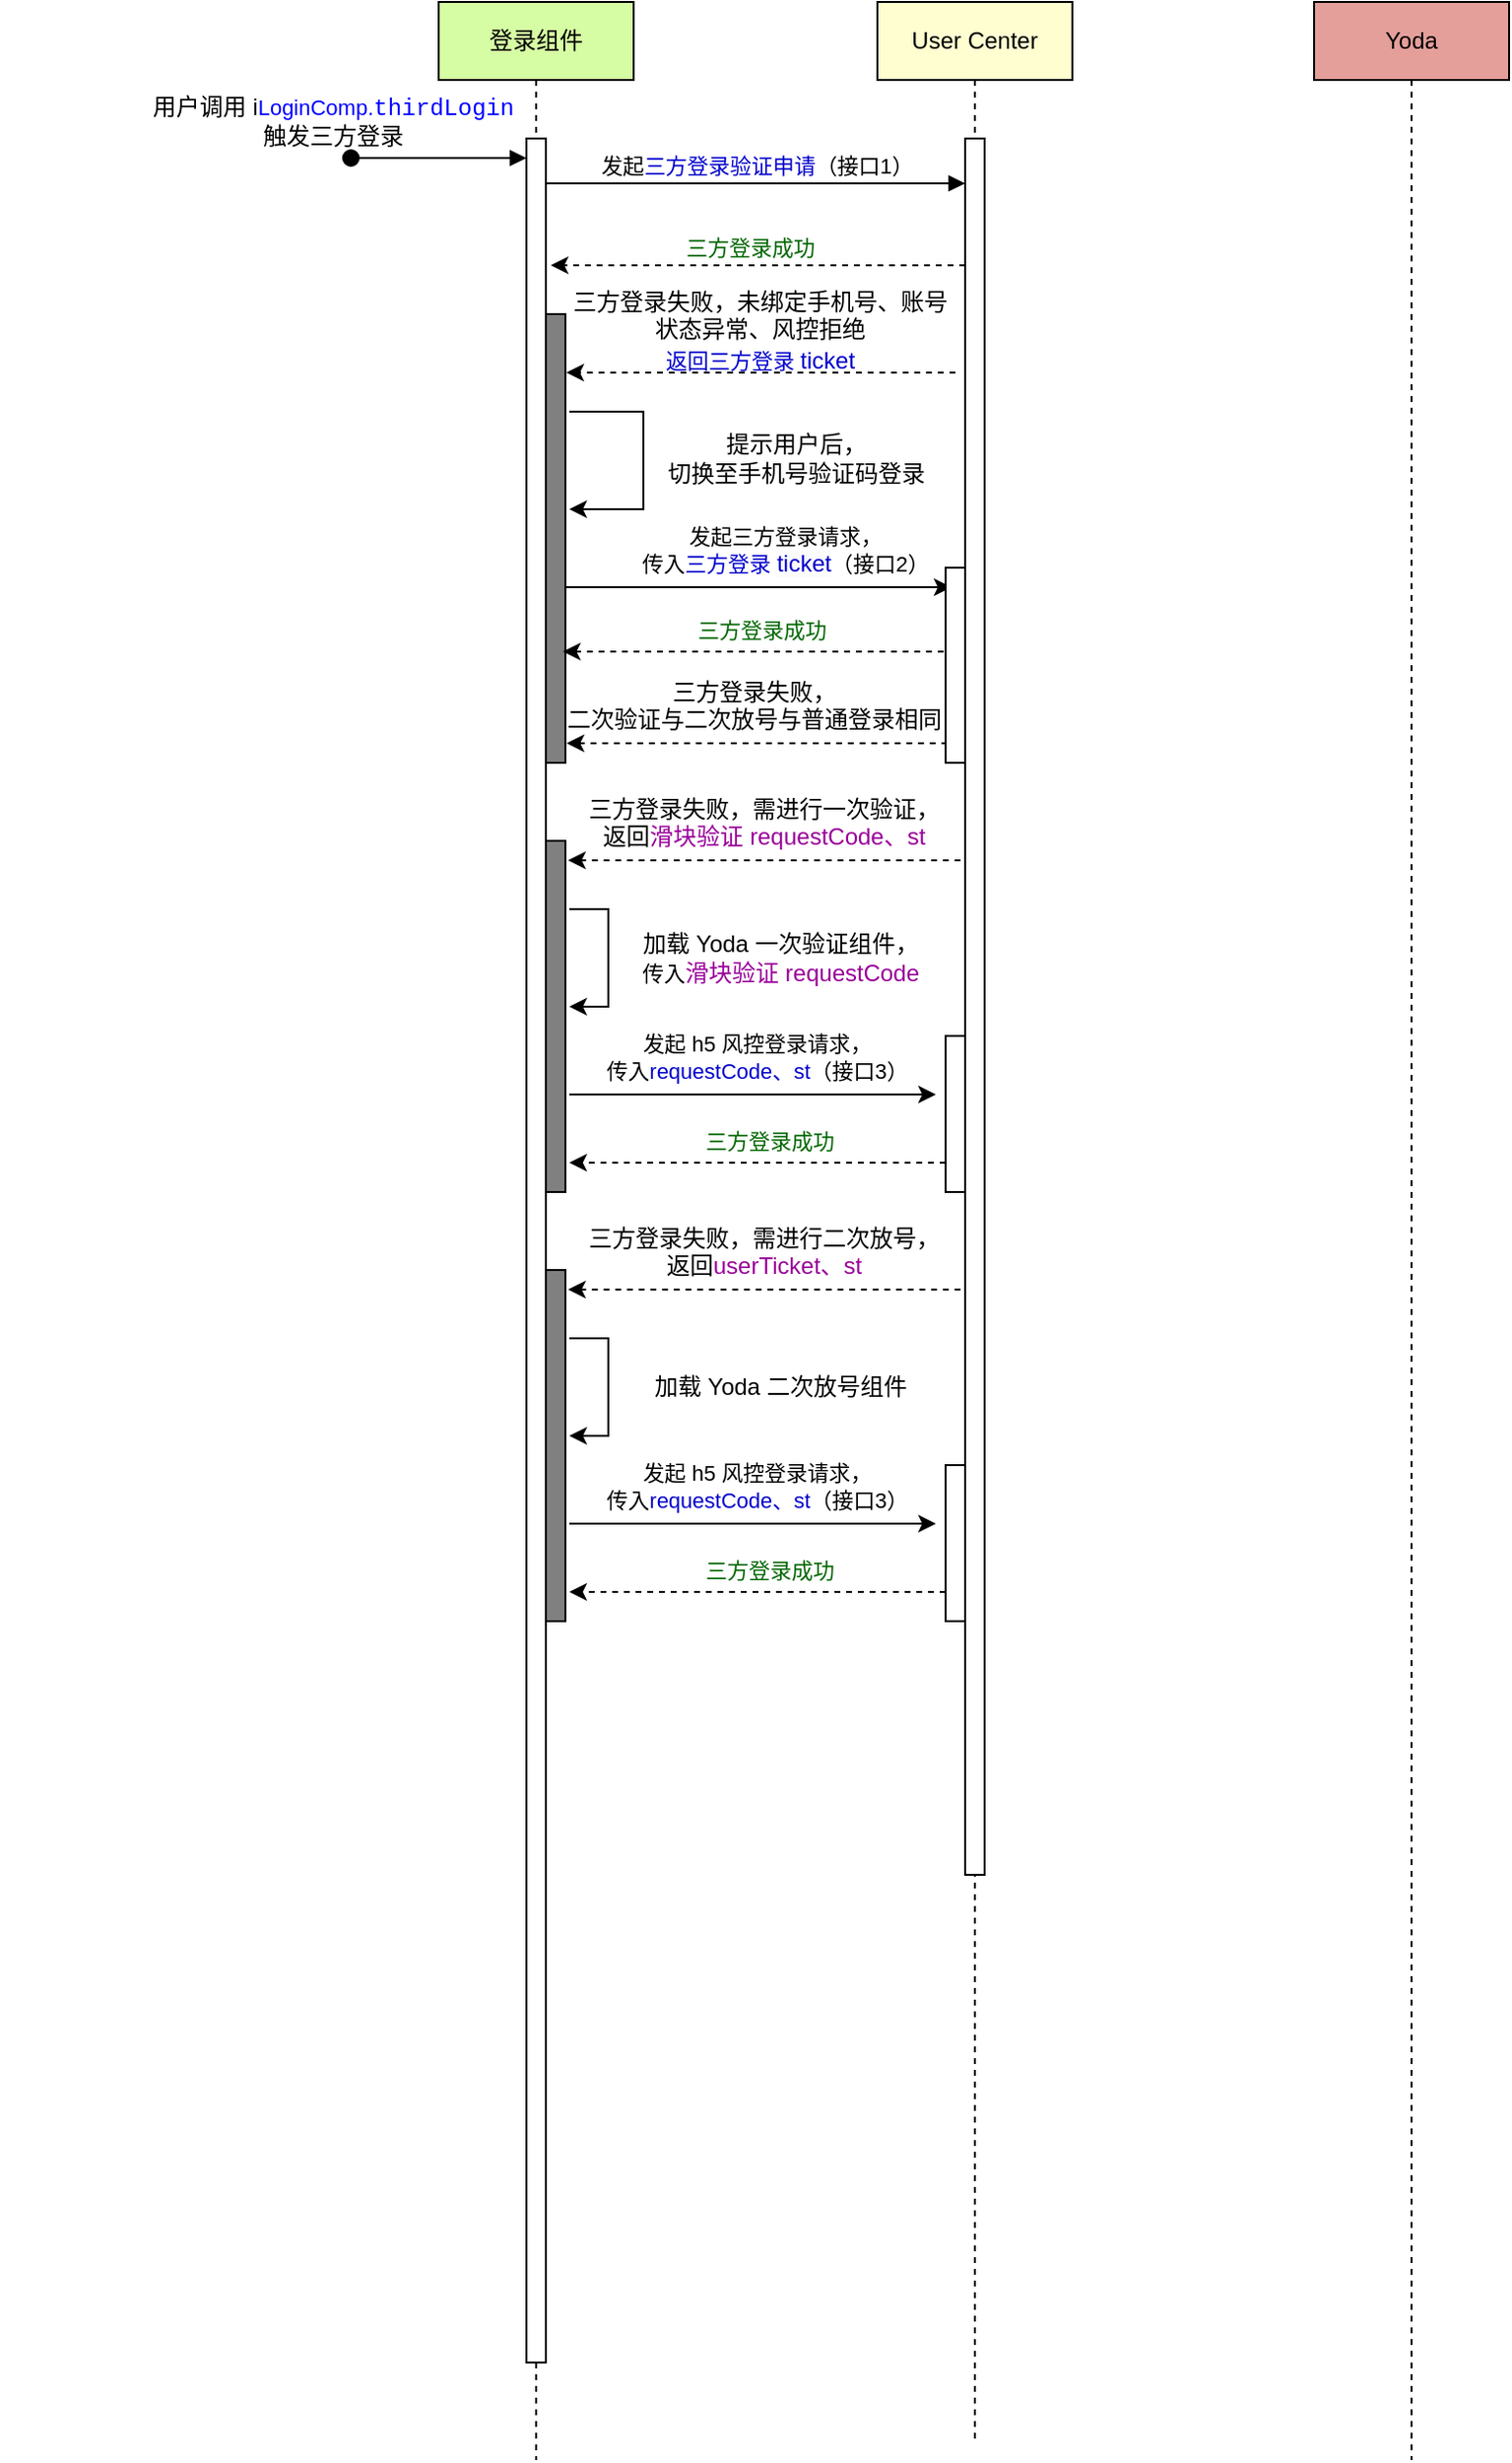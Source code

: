 <mxfile version="21.0.8" type="github">
  <diagram name="Page-1" id="2YBvvXClWsGukQMizWep">
    <mxGraphModel dx="2156" dy="720" grid="1" gridSize="10" guides="1" tooltips="1" connect="1" arrows="1" fold="1" page="1" pageScale="1" pageWidth="850" pageHeight="1100" math="0" shadow="0">
      <root>
        <mxCell id="0" />
        <mxCell id="1" parent="0" />
        <mxCell id="5poNSGUSoTGOrr6AFEc5-1" value="登录组件" style="shape=umlLifeline;perimeter=lifelinePerimeter;whiteSpace=wrap;html=1;container=0;dropTarget=0;collapsible=0;recursiveResize=0;outlineConnect=0;portConstraint=eastwest;newEdgeStyle={&quot;edgeStyle&quot;:&quot;elbowEdgeStyle&quot;,&quot;elbow&quot;:&quot;vertical&quot;,&quot;curved&quot;:0,&quot;rounded&quot;:0};fillColor=#D6FDA4;" vertex="1" parent="1">
          <mxGeometry x="145" y="70" width="100" height="1260" as="geometry" />
        </mxCell>
        <mxCell id="5poNSGUSoTGOrr6AFEc5-2" value="" style="html=1;points=[];perimeter=orthogonalPerimeter;outlineConnect=0;targetShapes=umlLifeline;portConstraint=eastwest;newEdgeStyle={&quot;edgeStyle&quot;:&quot;elbowEdgeStyle&quot;,&quot;elbow&quot;:&quot;vertical&quot;,&quot;curved&quot;:0,&quot;rounded&quot;:0};" vertex="1" parent="5poNSGUSoTGOrr6AFEc5-1">
          <mxGeometry x="45" y="70" width="10" height="1140" as="geometry" />
        </mxCell>
        <mxCell id="5poNSGUSoTGOrr6AFEc5-3" value="" style="html=1;verticalAlign=bottom;startArrow=oval;endArrow=block;startSize=8;edgeStyle=elbowEdgeStyle;elbow=vertical;curved=0;rounded=0;" edge="1" parent="5poNSGUSoTGOrr6AFEc5-1">
          <mxGeometry relative="1" as="geometry">
            <mxPoint x="-45" y="80" as="sourcePoint" />
            <mxPoint x="45" y="80" as="targetPoint" />
          </mxGeometry>
        </mxCell>
        <mxCell id="5poNSGUSoTGOrr6AFEc5-5" value="" style="html=1;points=[];perimeter=orthogonalPerimeter;outlineConnect=0;targetShapes=umlLifeline;portConstraint=eastwest;newEdgeStyle={&quot;edgeStyle&quot;:&quot;elbowEdgeStyle&quot;,&quot;elbow&quot;:&quot;vertical&quot;,&quot;curved&quot;:0,&quot;rounded&quot;:0};fillColor=#808080;" vertex="1" parent="5poNSGUSoTGOrr6AFEc5-1">
          <mxGeometry x="55" y="160" width="10" height="230" as="geometry" />
        </mxCell>
        <mxCell id="5poNSGUSoTGOrr6AFEc5-94" value="" style="html=1;points=[];perimeter=orthogonalPerimeter;outlineConnect=0;targetShapes=umlLifeline;portConstraint=eastwest;newEdgeStyle={&quot;edgeStyle&quot;:&quot;elbowEdgeStyle&quot;,&quot;elbow&quot;:&quot;vertical&quot;,&quot;curved&quot;:0,&quot;rounded&quot;:0};fillColor=#808080;" vertex="1" parent="5poNSGUSoTGOrr6AFEc5-1">
          <mxGeometry x="55" y="430" width="10" height="180" as="geometry" />
        </mxCell>
        <mxCell id="5poNSGUSoTGOrr6AFEc5-7" value="User Center" style="shape=umlLifeline;perimeter=lifelinePerimeter;whiteSpace=wrap;html=1;container=0;dropTarget=0;collapsible=0;recursiveResize=0;outlineConnect=0;portConstraint=eastwest;newEdgeStyle={&quot;edgeStyle&quot;:&quot;elbowEdgeStyle&quot;,&quot;elbow&quot;:&quot;vertical&quot;,&quot;curved&quot;:0,&quot;rounded&quot;:0};fillColor=#FFFED1;" vertex="1" parent="1">
          <mxGeometry x="370" y="70" width="100" height="1250" as="geometry" />
        </mxCell>
        <mxCell id="5poNSGUSoTGOrr6AFEc5-8" value="" style="html=1;points=[];perimeter=orthogonalPerimeter;outlineConnect=0;targetShapes=umlLifeline;portConstraint=eastwest;newEdgeStyle={&quot;edgeStyle&quot;:&quot;elbowEdgeStyle&quot;,&quot;elbow&quot;:&quot;vertical&quot;,&quot;curved&quot;:0,&quot;rounded&quot;:0};" vertex="1" parent="5poNSGUSoTGOrr6AFEc5-7">
          <mxGeometry x="45" y="70" width="10" height="890" as="geometry" />
        </mxCell>
        <mxCell id="5poNSGUSoTGOrr6AFEc5-101" value="" style="html=1;points=[];perimeter=orthogonalPerimeter;outlineConnect=0;targetShapes=umlLifeline;portConstraint=eastwest;newEdgeStyle={&quot;edgeStyle&quot;:&quot;elbowEdgeStyle&quot;,&quot;elbow&quot;:&quot;vertical&quot;,&quot;curved&quot;:0,&quot;rounded&quot;:0};fillColor=#FFFFFF;" vertex="1" parent="5poNSGUSoTGOrr6AFEc5-7">
          <mxGeometry x="35" y="530" width="10" height="80" as="geometry" />
        </mxCell>
        <mxCell id="5poNSGUSoTGOrr6AFEc5-10" value="发起&lt;font color=&quot;#0000cc&quot;&gt;三方登录验证申请&lt;/font&gt;（接口1）" style="html=1;verticalAlign=bottom;endArrow=block;edgeStyle=elbowEdgeStyle;elbow=horizontal;curved=0;rounded=0;" edge="1" parent="1">
          <mxGeometry x="0.005" relative="1" as="geometry">
            <mxPoint x="200" y="163" as="sourcePoint" />
            <Array as="points">
              <mxPoint x="285" y="163" />
            </Array>
            <mxPoint as="offset" />
            <mxPoint x="415" y="163" as="targetPoint" />
          </mxGeometry>
        </mxCell>
        <mxCell id="5poNSGUSoTGOrr6AFEc5-11" value="Yoda" style="shape=umlLifeline;perimeter=lifelinePerimeter;whiteSpace=wrap;html=1;container=0;dropTarget=0;collapsible=0;recursiveResize=0;outlineConnect=0;portConstraint=eastwest;newEdgeStyle={&quot;edgeStyle&quot;:&quot;elbowEdgeStyle&quot;,&quot;elbow&quot;:&quot;vertical&quot;,&quot;curved&quot;:0,&quot;rounded&quot;:0};fillColor=#E49F9A;" vertex="1" parent="1">
          <mxGeometry x="594" y="70" width="100" height="1260" as="geometry" />
        </mxCell>
        <mxCell id="5poNSGUSoTGOrr6AFEc5-32" value="" style="endArrow=classic;html=1;rounded=0;" edge="1" parent="1">
          <mxGeometry width="50" height="50" relative="1" as="geometry">
            <mxPoint x="212" y="280" as="sourcePoint" />
            <mxPoint x="212" y="330" as="targetPoint" />
            <Array as="points">
              <mxPoint x="232" y="280" />
              <mxPoint x="250" y="280" />
              <mxPoint x="250" y="330" />
            </Array>
          </mxGeometry>
        </mxCell>
        <mxCell id="5poNSGUSoTGOrr6AFEc5-33" value="提示用户后，&lt;br&gt;切换至手机号验证码登录" style="text;html=1;align=center;verticalAlign=middle;resizable=0;points=[];autosize=1;strokeColor=none;fillColor=none;" vertex="1" parent="1">
          <mxGeometry x="248" y="284" width="160" height="40" as="geometry" />
        </mxCell>
        <mxCell id="5poNSGUSoTGOrr6AFEc5-64" value="用户调用&amp;nbsp;i&lt;font style=&quot;border-color: var(--border-color); font-size: 11px;&quot; color=&quot;#0000ff&quot;&gt;LoginComp.&lt;/font&gt;&lt;span style=&quot;border-color: var(--border-color); font-family: Menlo, Monaco, &amp;quot;Courier New&amp;quot;, monospace;&quot;&gt;&lt;font style=&quot;border-color: var(--border-color);&quot; color=&quot;#0000ff&quot;&gt;thirdLogin&lt;br&gt;&lt;/font&gt;触发三方登录&lt;/span&gt;" style="text;whiteSpace=wrap;html=1;align=center;" vertex="1" parent="1">
          <mxGeometry x="-79.5" y="110" width="340" height="20" as="geometry" />
        </mxCell>
        <mxCell id="5poNSGUSoTGOrr6AFEc5-73" style="edgeStyle=elbowEdgeStyle;rounded=0;orthogonalLoop=1;jettySize=auto;html=1;elbow=vertical;curved=0;dashed=1;" edge="1" parent="1">
          <mxGeometry relative="1" as="geometry">
            <mxPoint x="415" y="205" as="sourcePoint" />
            <mxPoint x="202.5" y="205" as="targetPoint" />
          </mxGeometry>
        </mxCell>
        <mxCell id="5poNSGUSoTGOrr6AFEc5-74" value="&lt;span style=&quot;font-size: 11px; background-color: rgb(255, 255, 255);&quot;&gt;&lt;font color=&quot;#006600&quot;&gt;三方登录成功&lt;/font&gt;&lt;/span&gt;" style="text;whiteSpace=wrap;html=1;align=center;" vertex="1" parent="1">
          <mxGeometry x="207" y="182" width="196" height="20" as="geometry" />
        </mxCell>
        <mxCell id="5poNSGUSoTGOrr6AFEc5-77" value="三方登录失败，未绑定手机号、账号状态异常、&lt;span style=&quot;font-family: Menlo, Monaco, &amp;quot;Courier New&amp;quot;, monospace;&quot;&gt;风控拒绝&lt;/span&gt;&lt;span style=&quot;font-family: Menlo, Monaco, &amp;quot;Courier New&amp;quot;, monospace;&quot;&gt;&lt;br&gt;&lt;/span&gt;&lt;span style=&quot;font-size: 11px; background-color: rgb(255, 255, 255);&quot;&gt;&lt;font color=&quot;#0000cc&quot;&gt;返回三方登录&amp;nbsp;&lt;/font&gt;&lt;/span&gt;&lt;font color=&quot;#0000cc&quot;&gt;ticket&lt;/font&gt;" style="text;whiteSpace=wrap;html=1;align=center;" vertex="1" parent="1">
          <mxGeometry x="212" y="210" width="196" height="20" as="geometry" />
        </mxCell>
        <mxCell id="5poNSGUSoTGOrr6AFEc5-79" style="edgeStyle=elbowEdgeStyle;rounded=0;orthogonalLoop=1;jettySize=auto;html=1;elbow=vertical;curved=0;dashed=1;" edge="1" parent="1">
          <mxGeometry relative="1" as="geometry">
            <mxPoint x="410" y="260" as="sourcePoint" />
            <mxPoint x="210.5" y="260" as="targetPoint" />
          </mxGeometry>
        </mxCell>
        <mxCell id="5poNSGUSoTGOrr6AFEc5-85" value="" style="endArrow=classic;html=1;rounded=0;" edge="1" parent="1">
          <mxGeometry width="50" height="50" relative="1" as="geometry">
            <mxPoint x="210" y="370" as="sourcePoint" />
            <mxPoint x="408" y="370" as="targetPoint" />
          </mxGeometry>
        </mxCell>
        <mxCell id="5poNSGUSoTGOrr6AFEc5-86" value="&lt;span style=&quot;font-family: Helvetica; font-size: 11px; font-style: normal; font-variant-ligatures: normal; font-variant-caps: normal; font-weight: 400; letter-spacing: normal; orphans: 2; text-indent: 0px; text-transform: none; widows: 2; word-spacing: 0px; -webkit-text-stroke-width: 0px; background-color: rgb(255, 255, 255); text-decoration-thickness: initial; text-decoration-style: initial; text-decoration-color: initial; float: none; display: inline !important;&quot;&gt;发起三方登录请求，&lt;br&gt;传入&lt;font style=&quot;border-color: var(--border-color);&quot; color=&quot;#0000cc&quot;&gt;&lt;font style=&quot;border-color: var(--border-color);&quot; color=&quot;#0000cc&quot;&gt;三方登录&amp;nbsp;&lt;/font&gt;&lt;font style=&quot;border-color: var(--border-color); font-size: 12px; background-color: rgb(251, 251, 251);&quot; color=&quot;#0000cc&quot;&gt;ticket&lt;/font&gt;&lt;/font&gt;（接口2）&lt;/span&gt;" style="text;whiteSpace=wrap;html=1;align=center;" vertex="1" parent="1">
          <mxGeometry x="238" y="330" width="170" height="20" as="geometry" />
        </mxCell>
        <mxCell id="5poNSGUSoTGOrr6AFEc5-87" style="edgeStyle=elbowEdgeStyle;rounded=0;orthogonalLoop=1;jettySize=auto;html=1;elbow=vertical;curved=0;dashed=1;" edge="1" parent="1">
          <mxGeometry relative="1" as="geometry">
            <mxPoint x="410" y="403" as="sourcePoint" />
            <mxPoint x="208.75" y="403" as="targetPoint" />
          </mxGeometry>
        </mxCell>
        <mxCell id="5poNSGUSoTGOrr6AFEc5-88" value="&lt;span style=&quot;font-size: 11px; background-color: rgb(255, 255, 255);&quot;&gt;&lt;font color=&quot;#006600&quot;&gt;三方登录成功&lt;/font&gt;&lt;/span&gt;" style="text;whiteSpace=wrap;html=1;align=center;" vertex="1" parent="1">
          <mxGeometry x="213.25" y="378" width="196" height="20" as="geometry" />
        </mxCell>
        <mxCell id="5poNSGUSoTGOrr6AFEc5-90" style="edgeStyle=elbowEdgeStyle;rounded=0;orthogonalLoop=1;jettySize=auto;html=1;elbow=vertical;curved=0;dashed=1;" edge="1" parent="1">
          <mxGeometry relative="1" as="geometry">
            <mxPoint x="411.87" y="450" as="sourcePoint" />
            <mxPoint x="210.62" y="450" as="targetPoint" />
          </mxGeometry>
        </mxCell>
        <mxCell id="5poNSGUSoTGOrr6AFEc5-91" value="三方登录失败，&lt;br&gt;二次验证与二次放号与普通登录相同" style="text;whiteSpace=wrap;html=1;align=center;" vertex="1" parent="1">
          <mxGeometry x="209" y="410" width="196" height="20" as="geometry" />
        </mxCell>
        <mxCell id="5poNSGUSoTGOrr6AFEc5-93" value="" style="html=1;points=[];perimeter=orthogonalPerimeter;outlineConnect=0;targetShapes=umlLifeline;portConstraint=eastwest;newEdgeStyle={&quot;edgeStyle&quot;:&quot;elbowEdgeStyle&quot;,&quot;elbow&quot;:&quot;vertical&quot;,&quot;curved&quot;:0,&quot;rounded&quot;:0};fillColor=#FFFFFF;" vertex="1" parent="1">
          <mxGeometry x="405" y="360" width="10" height="100" as="geometry" />
        </mxCell>
        <mxCell id="5poNSGUSoTGOrr6AFEc5-95" style="edgeStyle=elbowEdgeStyle;rounded=0;orthogonalLoop=1;jettySize=auto;html=1;elbow=vertical;curved=0;dashed=1;" edge="1" parent="1">
          <mxGeometry relative="1" as="geometry">
            <mxPoint x="412.62" y="510" as="sourcePoint" />
            <mxPoint x="211.37" y="510" as="targetPoint" />
          </mxGeometry>
        </mxCell>
        <mxCell id="5poNSGUSoTGOrr6AFEc5-96" value="三方登录失败，需进行一次验证，&lt;br&gt;返回&lt;font style=&quot;border-color: var(--border-color);&quot; color=&quot;#990099&quot;&gt;滑块验证&amp;nbsp;requestCode、st&lt;/font&gt;" style="text;whiteSpace=wrap;html=1;align=center;" vertex="1" parent="1">
          <mxGeometry x="214" y="470" width="196" height="20" as="geometry" />
        </mxCell>
        <mxCell id="5poNSGUSoTGOrr6AFEc5-97" value="" style="endArrow=classic;html=1;rounded=0;" edge="1" parent="1">
          <mxGeometry width="50" height="50" relative="1" as="geometry">
            <mxPoint x="212" y="535" as="sourcePoint" />
            <mxPoint x="212" y="585" as="targetPoint" />
            <Array as="points">
              <mxPoint x="232" y="535" />
              <mxPoint x="232" y="585" />
            </Array>
          </mxGeometry>
        </mxCell>
        <mxCell id="5poNSGUSoTGOrr6AFEc5-98" value="加载 Yoda 一次验证组件，&lt;br style=&quot;border-color: var(--border-color); font-size: 11px;&quot;&gt;&lt;span style=&quot;font-size: 11px; background-color: rgb(255, 255, 255);&quot;&gt;传入&lt;/span&gt;&lt;font style=&quot;border-color: var(--border-color);&quot; color=&quot;#990099&quot;&gt;滑块验证&amp;nbsp;requestCode&lt;/font&gt;" style="text;html=1;align=center;verticalAlign=middle;resizable=0;points=[];autosize=1;strokeColor=none;fillColor=none;" vertex="1" parent="1">
          <mxGeometry x="235" y="540" width="170" height="40" as="geometry" />
        </mxCell>
        <mxCell id="5poNSGUSoTGOrr6AFEc5-99" value="" style="endArrow=classic;html=1;rounded=0;" edge="1" parent="1">
          <mxGeometry width="50" height="50" relative="1" as="geometry">
            <mxPoint x="212" y="630" as="sourcePoint" />
            <mxPoint x="400" y="630" as="targetPoint" />
          </mxGeometry>
        </mxCell>
        <mxCell id="5poNSGUSoTGOrr6AFEc5-100" value="&lt;span style=&quot;font-family: Helvetica; font-style: normal; font-variant-ligatures: normal; font-variant-caps: normal; font-weight: 400; letter-spacing: normal; orphans: 2; text-indent: 0px; text-transform: none; widows: 2; word-spacing: 0px; -webkit-text-stroke-width: 0px; text-decoration-thickness: initial; text-decoration-style: initial; text-decoration-color: initial; float: none; display: inline !important; background-color: rgb(255, 255, 255); font-size: 11px;&quot;&gt;发起 h5 风控登录请求，&lt;br&gt;传入&lt;font style=&quot;border-color: var(--border-color);&quot; color=&quot;#0000cc&quot;&gt;&lt;font style=&quot;border-color: var(--border-color);&quot; color=&quot;#0000cc&quot;&gt;requestCode、st&lt;/font&gt;&lt;/font&gt;（接口3）&lt;/span&gt;" style="text;whiteSpace=wrap;html=1;align=center;" vertex="1" parent="1">
          <mxGeometry x="220" y="590" width="177" height="20" as="geometry" />
        </mxCell>
        <mxCell id="5poNSGUSoTGOrr6AFEc5-103" style="edgeStyle=elbowEdgeStyle;rounded=0;orthogonalLoop=1;jettySize=auto;html=1;elbow=vertical;curved=0;dashed=1;" edge="1" parent="1" source="5poNSGUSoTGOrr6AFEc5-101">
          <mxGeometry relative="1" as="geometry">
            <mxPoint x="413.25" y="665" as="sourcePoint" />
            <mxPoint x="212" y="665" as="targetPoint" />
          </mxGeometry>
        </mxCell>
        <mxCell id="5poNSGUSoTGOrr6AFEc5-104" value="&lt;span style=&quot;font-size: 11px; background-color: rgb(255, 255, 255);&quot;&gt;&lt;font color=&quot;#006600&quot;&gt;三方登录成功&lt;/font&gt;&lt;/span&gt;" style="text;whiteSpace=wrap;html=1;align=center;" vertex="1" parent="1">
          <mxGeometry x="216.5" y="640" width="196" height="20" as="geometry" />
        </mxCell>
        <mxCell id="5poNSGUSoTGOrr6AFEc5-105" value="" style="html=1;points=[];perimeter=orthogonalPerimeter;outlineConnect=0;targetShapes=umlLifeline;portConstraint=eastwest;newEdgeStyle={&quot;edgeStyle&quot;:&quot;elbowEdgeStyle&quot;,&quot;elbow&quot;:&quot;vertical&quot;,&quot;curved&quot;:0,&quot;rounded&quot;:0};fillColor=#808080;" vertex="1" parent="1">
          <mxGeometry x="200" y="720" width="10" height="180" as="geometry" />
        </mxCell>
        <mxCell id="5poNSGUSoTGOrr6AFEc5-106" value="" style="html=1;points=[];perimeter=orthogonalPerimeter;outlineConnect=0;targetShapes=umlLifeline;portConstraint=eastwest;newEdgeStyle={&quot;edgeStyle&quot;:&quot;elbowEdgeStyle&quot;,&quot;elbow&quot;:&quot;vertical&quot;,&quot;curved&quot;:0,&quot;rounded&quot;:0};fillColor=#FFFFFF;" vertex="1" parent="1">
          <mxGeometry x="405" y="820" width="10" height="80" as="geometry" />
        </mxCell>
        <mxCell id="5poNSGUSoTGOrr6AFEc5-107" style="edgeStyle=elbowEdgeStyle;rounded=0;orthogonalLoop=1;jettySize=auto;html=1;elbow=vertical;curved=0;dashed=1;" edge="1" parent="1">
          <mxGeometry relative="1" as="geometry">
            <mxPoint x="412.62" y="730" as="sourcePoint" />
            <mxPoint x="211.37" y="730" as="targetPoint" />
          </mxGeometry>
        </mxCell>
        <mxCell id="5poNSGUSoTGOrr6AFEc5-108" value="三方登录失败，需进行二次放号，&lt;br&gt;返回&lt;font style=&quot;border-color: var(--border-color);&quot; color=&quot;#990099&quot;&gt;userTicket、st&lt;/font&gt;" style="text;whiteSpace=wrap;html=1;align=center;" vertex="1" parent="1">
          <mxGeometry x="214" y="690" width="196" height="20" as="geometry" />
        </mxCell>
        <mxCell id="5poNSGUSoTGOrr6AFEc5-109" value="" style="endArrow=classic;html=1;rounded=0;" edge="1" parent="1">
          <mxGeometry width="50" height="50" relative="1" as="geometry">
            <mxPoint x="212" y="755" as="sourcePoint" />
            <mxPoint x="212" y="805" as="targetPoint" />
            <Array as="points">
              <mxPoint x="232" y="755" />
              <mxPoint x="232" y="805" />
            </Array>
          </mxGeometry>
        </mxCell>
        <mxCell id="5poNSGUSoTGOrr6AFEc5-110" value="加载 Yoda 二次放号组件" style="text;html=1;align=center;verticalAlign=middle;resizable=0;points=[];autosize=1;strokeColor=none;fillColor=none;" vertex="1" parent="1">
          <mxGeometry x="245" y="765" width="150" height="30" as="geometry" />
        </mxCell>
        <mxCell id="5poNSGUSoTGOrr6AFEc5-111" value="" style="endArrow=classic;html=1;rounded=0;" edge="1" parent="1">
          <mxGeometry width="50" height="50" relative="1" as="geometry">
            <mxPoint x="212" y="850" as="sourcePoint" />
            <mxPoint x="400" y="850" as="targetPoint" />
          </mxGeometry>
        </mxCell>
        <mxCell id="5poNSGUSoTGOrr6AFEc5-112" value="&lt;span style=&quot;font-family: Helvetica; font-style: normal; font-variant-ligatures: normal; font-variant-caps: normal; font-weight: 400; letter-spacing: normal; orphans: 2; text-indent: 0px; text-transform: none; widows: 2; word-spacing: 0px; -webkit-text-stroke-width: 0px; text-decoration-thickness: initial; text-decoration-style: initial; text-decoration-color: initial; float: none; display: inline !important; background-color: rgb(255, 255, 255); font-size: 11px;&quot;&gt;发起 h5 风控登录请求，&lt;br&gt;传入&lt;font style=&quot;border-color: var(--border-color);&quot; color=&quot;#0000cc&quot;&gt;&lt;font style=&quot;border-color: var(--border-color);&quot; color=&quot;#0000cc&quot;&gt;requestCode、st&lt;/font&gt;&lt;/font&gt;（接口3）&lt;/span&gt;" style="text;whiteSpace=wrap;html=1;align=center;" vertex="1" parent="1">
          <mxGeometry x="220" y="810" width="177" height="20" as="geometry" />
        </mxCell>
        <mxCell id="5poNSGUSoTGOrr6AFEc5-113" style="edgeStyle=elbowEdgeStyle;rounded=0;orthogonalLoop=1;jettySize=auto;html=1;elbow=vertical;curved=0;dashed=1;" edge="1" parent="1" source="5poNSGUSoTGOrr6AFEc5-106">
          <mxGeometry relative="1" as="geometry">
            <mxPoint x="413.25" y="885" as="sourcePoint" />
            <mxPoint x="212" y="885" as="targetPoint" />
          </mxGeometry>
        </mxCell>
        <mxCell id="5poNSGUSoTGOrr6AFEc5-114" value="&lt;span style=&quot;font-size: 11px; background-color: rgb(255, 255, 255);&quot;&gt;&lt;font color=&quot;#006600&quot;&gt;三方登录成功&lt;/font&gt;&lt;/span&gt;" style="text;whiteSpace=wrap;html=1;align=center;" vertex="1" parent="1">
          <mxGeometry x="216.5" y="860" width="196" height="20" as="geometry" />
        </mxCell>
      </root>
    </mxGraphModel>
  </diagram>
</mxfile>
